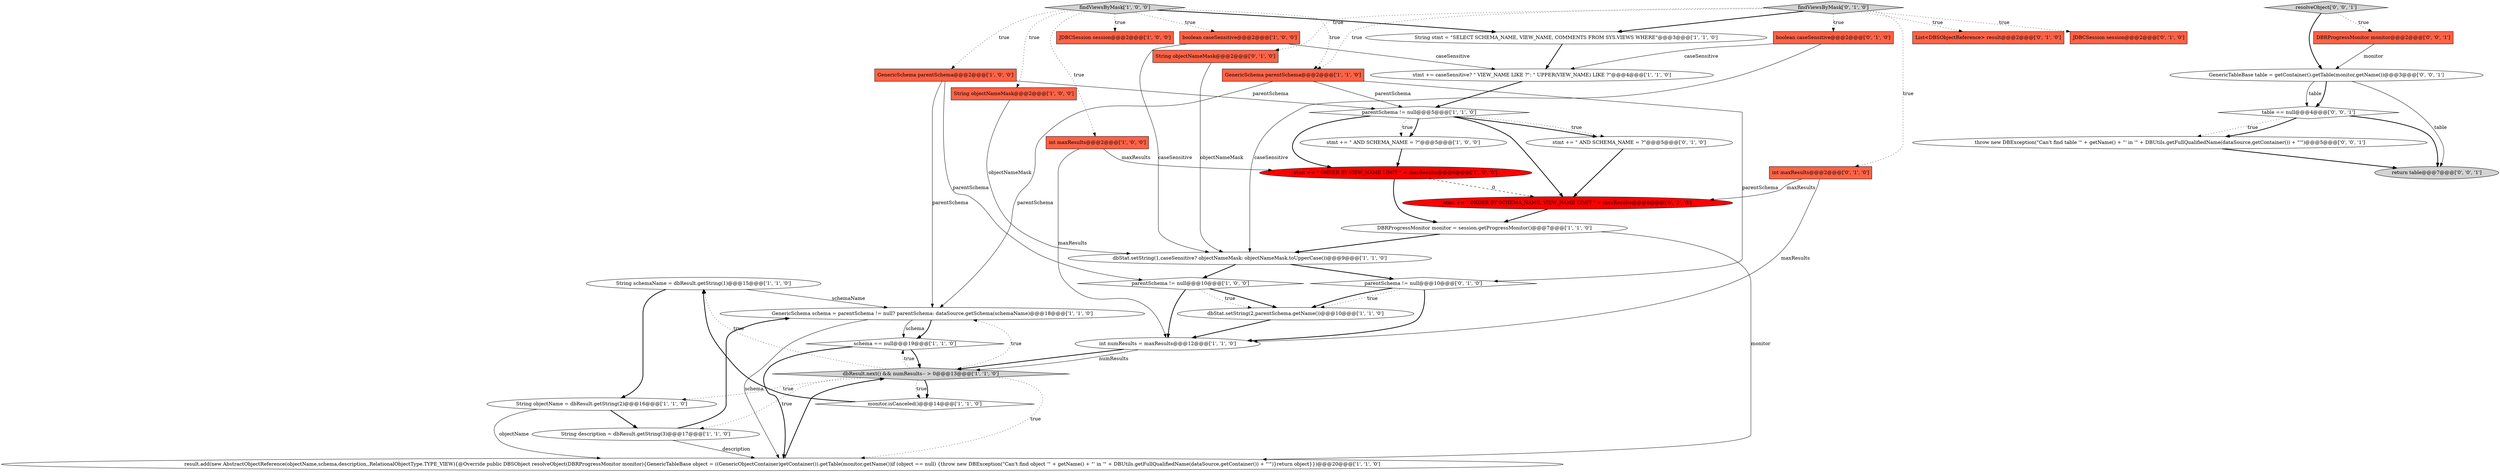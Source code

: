 digraph {
22 [style = filled, label = "String schemaName = dbResult.getString(1)@@@15@@@['1', '1', '0']", fillcolor = white, shape = ellipse image = "AAA0AAABBB1BBB"];
30 [style = filled, label = "boolean caseSensitive@@@2@@@['0', '1', '0']", fillcolor = tomato, shape = box image = "AAA0AAABBB2BBB"];
34 [style = filled, label = "resolveObject['0', '0', '1']", fillcolor = lightgray, shape = diamond image = "AAA0AAABBB3BBB"];
24 [style = filled, label = "String stmt = \"SELECT SCHEMA_NAME, VIEW_NAME, COMMENTS FROM SYS.VIEWS WHERE\"@@@3@@@['1', '1', '0']", fillcolor = white, shape = ellipse image = "AAA0AAABBB1BBB"];
12 [style = filled, label = "JDBCSession session@@@2@@@['1', '0', '0']", fillcolor = tomato, shape = box image = "AAA0AAABBB1BBB"];
17 [style = filled, label = "dbStat.setString(2,parentSchema.getName())@@@10@@@['1', '1', '0']", fillcolor = white, shape = ellipse image = "AAA0AAABBB1BBB"];
1 [style = filled, label = "int numResults = maxResults@@@12@@@['1', '1', '0']", fillcolor = white, shape = ellipse image = "AAA0AAABBB1BBB"];
18 [style = filled, label = "GenericSchema parentSchema@@@2@@@['1', '1', '0']", fillcolor = tomato, shape = box image = "AAA0AAABBB1BBB"];
33 [style = filled, label = "parentSchema != null@@@10@@@['0', '1', '0']", fillcolor = white, shape = diamond image = "AAA0AAABBB2BBB"];
35 [style = filled, label = "table == null@@@4@@@['0', '0', '1']", fillcolor = white, shape = diamond image = "AAA0AAABBB3BBB"];
29 [style = filled, label = "stmt += \" ORDER BY SCHEMA_NAME, VIEW_NAME LIMIT \" + maxResults@@@6@@@['0', '1', '0']", fillcolor = red, shape = ellipse image = "AAA1AAABBB2BBB"];
11 [style = filled, label = "boolean caseSensitive@@@2@@@['1', '0', '0']", fillcolor = tomato, shape = box image = "AAA0AAABBB1BBB"];
21 [style = filled, label = "monitor.isCanceled()@@@14@@@['1', '1', '0']", fillcolor = white, shape = diamond image = "AAA0AAABBB1BBB"];
10 [style = filled, label = "parentSchema != null@@@10@@@['1', '0', '0']", fillcolor = white, shape = diamond image = "AAA0AAABBB1BBB"];
7 [style = filled, label = "int maxResults@@@2@@@['1', '0', '0']", fillcolor = tomato, shape = box image = "AAA0AAABBB1BBB"];
2 [style = filled, label = "dbResult.next() && numResults-- > 0@@@13@@@['1', '1', '0']", fillcolor = lightgray, shape = diamond image = "AAA0AAABBB1BBB"];
6 [style = filled, label = "stmt += caseSensitive? \" VIEW_NAME LIKE ?\": \" UPPER(VIEW_NAME) LIKE ?\"@@@4@@@['1', '1', '0']", fillcolor = white, shape = ellipse image = "AAA0AAABBB1BBB"];
19 [style = filled, label = "findViewsByMask['1', '0', '0']", fillcolor = lightgray, shape = diamond image = "AAA0AAABBB1BBB"];
26 [style = filled, label = "List<DBSObjectReference> result@@@2@@@['0', '1', '0']", fillcolor = tomato, shape = box image = "AAA0AAABBB2BBB"];
15 [style = filled, label = "dbStat.setString(1,caseSensitive? objectNameMask: objectNameMask.toUpperCase())@@@9@@@['1', '1', '0']", fillcolor = white, shape = ellipse image = "AAA0AAABBB1BBB"];
36 [style = filled, label = "throw new DBException(\"Can't find table '\" + getName() + \"' in '\" + DBUtils.getFullQualifiedName(dataSource,getContainer()) + \"'\")@@@5@@@['0', '0', '1']", fillcolor = white, shape = ellipse image = "AAA0AAABBB3BBB"];
5 [style = filled, label = "stmt += \" ORDER BY VIEW_NAME LIMIT \" + maxResults@@@6@@@['1', '0', '0']", fillcolor = red, shape = ellipse image = "AAA1AAABBB1BBB"];
3 [style = filled, label = "GenericSchema schema = parentSchema != null? parentSchema: dataSource.getSchema(schemaName)@@@18@@@['1', '1', '0']", fillcolor = white, shape = ellipse image = "AAA0AAABBB1BBB"];
0 [style = filled, label = "stmt += \" AND SCHEMA_NAME = ?\"@@@5@@@['1', '0', '0']", fillcolor = white, shape = ellipse image = "AAA0AAABBB1BBB"];
32 [style = filled, label = "JDBCSession session@@@2@@@['0', '1', '0']", fillcolor = tomato, shape = box image = "AAA0AAABBB2BBB"];
38 [style = filled, label = "return table@@@7@@@['0', '0', '1']", fillcolor = lightgray, shape = ellipse image = "AAA0AAABBB3BBB"];
9 [style = filled, label = "DBRProgressMonitor monitor = session.getProgressMonitor()@@@7@@@['1', '1', '0']", fillcolor = white, shape = ellipse image = "AAA0AAABBB1BBB"];
4 [style = filled, label = "schema == null@@@19@@@['1', '1', '0']", fillcolor = white, shape = diamond image = "AAA0AAABBB1BBB"];
25 [style = filled, label = "int maxResults@@@2@@@['0', '1', '0']", fillcolor = tomato, shape = box image = "AAA0AAABBB2BBB"];
13 [style = filled, label = "GenericSchema parentSchema@@@2@@@['1', '0', '0']", fillcolor = tomato, shape = box image = "AAA0AAABBB1BBB"];
20 [style = filled, label = "result.add(new AbstractObjectReference(objectName,schema,description,,RelationalObjectType.TYPE_VIEW){@Override public DBSObject resolveObject(DBRProgressMonitor monitor){GenericTableBase object = ((GenericObjectContainer)getContainer()).getTable(monitor,getName())if (object == null) {throw new DBException(\"Can't find object '\" + getName() + \"' in '\" + DBUtils.getFullQualifiedName(dataSource,getContainer()) + \"'\")}return object}})@@@20@@@['1', '1', '0']", fillcolor = white, shape = ellipse image = "AAA0AAABBB1BBB"];
31 [style = filled, label = "String objectNameMask@@@2@@@['0', '1', '0']", fillcolor = tomato, shape = box image = "AAA0AAABBB2BBB"];
16 [style = filled, label = "String description = dbResult.getString(3)@@@17@@@['1', '1', '0']", fillcolor = white, shape = ellipse image = "AAA0AAABBB1BBB"];
14 [style = filled, label = "String objectNameMask@@@2@@@['1', '0', '0']", fillcolor = tomato, shape = box image = "AAA0AAABBB1BBB"];
27 [style = filled, label = "stmt += \" AND SCHEMA_NAME = ?\"@@@5@@@['0', '1', '0']", fillcolor = white, shape = ellipse image = "AAA0AAABBB2BBB"];
28 [style = filled, label = "findViewsByMask['0', '1', '0']", fillcolor = lightgray, shape = diamond image = "AAA0AAABBB2BBB"];
8 [style = filled, label = "parentSchema != null@@@5@@@['1', '1', '0']", fillcolor = white, shape = diamond image = "AAA0AAABBB1BBB"];
39 [style = filled, label = "GenericTableBase table = getContainer().getTable(monitor,getName())@@@3@@@['0', '0', '1']", fillcolor = white, shape = ellipse image = "AAA0AAABBB3BBB"];
23 [style = filled, label = "String objectName = dbResult.getString(2)@@@16@@@['1', '1', '0']", fillcolor = white, shape = ellipse image = "AAA0AAABBB1BBB"];
37 [style = filled, label = "DBRProgressMonitor monitor@@@2@@@['0', '0', '1']", fillcolor = tomato, shape = box image = "AAA0AAABBB3BBB"];
15->10 [style = bold, label=""];
5->9 [style = bold, label=""];
2->22 [style = dotted, label="true"];
18->3 [style = solid, label="parentSchema"];
28->25 [style = dotted, label="true"];
23->20 [style = solid, label="objectName"];
2->23 [style = dotted, label="true"];
10->17 [style = bold, label=""];
3->4 [style = bold, label=""];
19->24 [style = bold, label=""];
8->0 [style = bold, label=""];
28->30 [style = dotted, label="true"];
25->29 [style = solid, label="maxResults"];
19->11 [style = dotted, label="true"];
28->18 [style = dotted, label="true"];
8->0 [style = dotted, label="true"];
35->38 [style = bold, label=""];
39->35 [style = solid, label="table"];
8->27 [style = bold, label=""];
34->37 [style = dotted, label="true"];
30->15 [style = solid, label="caseSensitive"];
16->20 [style = solid, label="description"];
2->3 [style = dotted, label="true"];
2->20 [style = dotted, label="true"];
16->3 [style = bold, label=""];
13->3 [style = solid, label="parentSchema"];
7->1 [style = solid, label="maxResults"];
30->6 [style = solid, label="caseSensitive"];
18->8 [style = solid, label="parentSchema"];
2->21 [style = dotted, label="true"];
3->4 [style = solid, label="schema"];
4->2 [style = bold, label=""];
1->2 [style = solid, label="numResults"];
22->23 [style = bold, label=""];
21->22 [style = bold, label=""];
2->21 [style = bold, label=""];
39->35 [style = bold, label=""];
14->15 [style = solid, label="objectNameMask"];
28->24 [style = bold, label=""];
37->39 [style = solid, label="monitor"];
27->29 [style = bold, label=""];
11->6 [style = solid, label="caseSensitive"];
10->1 [style = bold, label=""];
15->33 [style = bold, label=""];
13->10 [style = solid, label="parentSchema"];
31->15 [style = solid, label="objectNameMask"];
3->20 [style = solid, label="schema"];
17->1 [style = bold, label=""];
9->20 [style = solid, label="monitor"];
19->18 [style = dotted, label="true"];
18->33 [style = solid, label="parentSchema"];
19->12 [style = dotted, label="true"];
5->29 [style = dashed, label="0"];
19->7 [style = dotted, label="true"];
33->17 [style = dotted, label="true"];
10->17 [style = dotted, label="true"];
28->32 [style = dotted, label="true"];
34->39 [style = bold, label=""];
2->4 [style = dotted, label="true"];
4->20 [style = bold, label=""];
1->2 [style = bold, label=""];
2->16 [style = dotted, label="true"];
33->17 [style = bold, label=""];
0->5 [style = bold, label=""];
13->8 [style = solid, label="parentSchema"];
19->14 [style = dotted, label="true"];
28->31 [style = dotted, label="true"];
23->16 [style = bold, label=""];
35->36 [style = dotted, label="true"];
29->9 [style = bold, label=""];
33->1 [style = bold, label=""];
19->13 [style = dotted, label="true"];
25->1 [style = solid, label="maxResults"];
11->15 [style = solid, label="caseSensitive"];
39->38 [style = solid, label="table"];
20->2 [style = bold, label=""];
8->5 [style = bold, label=""];
9->15 [style = bold, label=""];
28->26 [style = dotted, label="true"];
6->8 [style = bold, label=""];
7->5 [style = solid, label="maxResults"];
36->38 [style = bold, label=""];
35->36 [style = bold, label=""];
8->27 [style = dotted, label="true"];
24->6 [style = bold, label=""];
8->29 [style = bold, label=""];
22->3 [style = solid, label="schemaName"];
}
